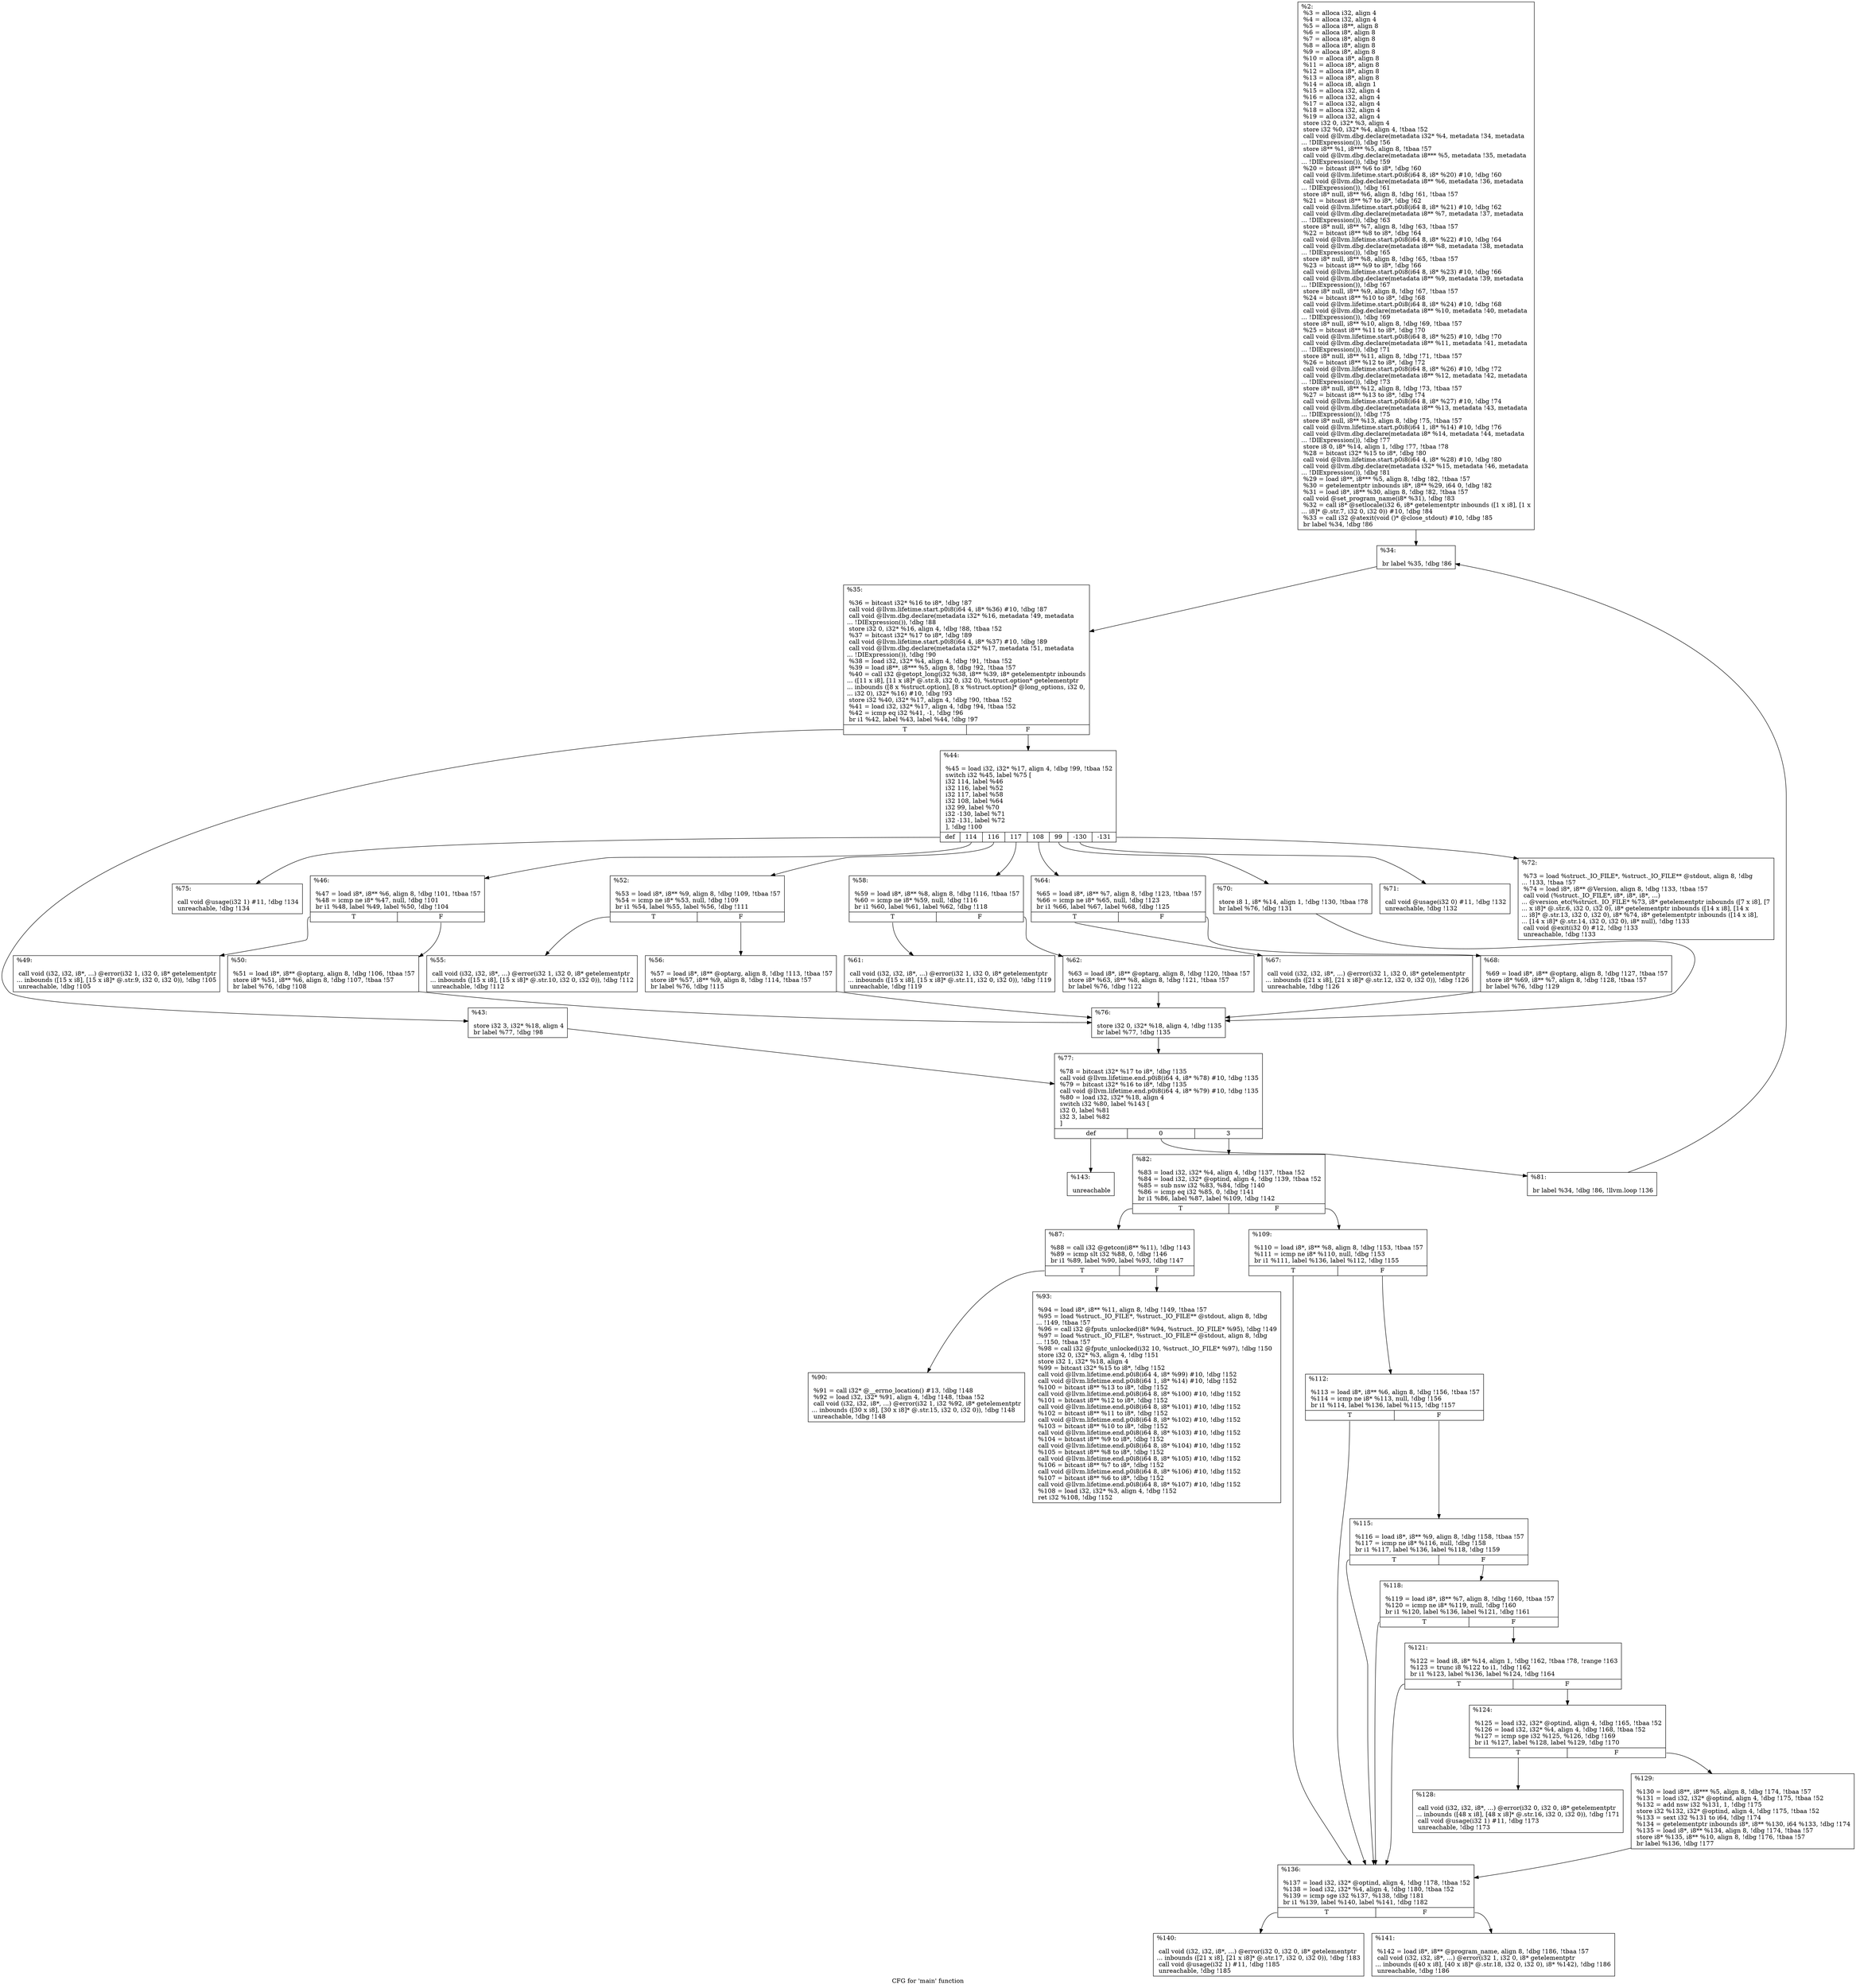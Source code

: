 digraph "CFG for 'main' function" {
	label="CFG for 'main' function";

	Node0x16ae920 [shape=record,label="{%2:\l  %3 = alloca i32, align 4\l  %4 = alloca i32, align 4\l  %5 = alloca i8**, align 8\l  %6 = alloca i8*, align 8\l  %7 = alloca i8*, align 8\l  %8 = alloca i8*, align 8\l  %9 = alloca i8*, align 8\l  %10 = alloca i8*, align 8\l  %11 = alloca i8*, align 8\l  %12 = alloca i8*, align 8\l  %13 = alloca i8*, align 8\l  %14 = alloca i8, align 1\l  %15 = alloca i32, align 4\l  %16 = alloca i32, align 4\l  %17 = alloca i32, align 4\l  %18 = alloca i32, align 4\l  %19 = alloca i32, align 4\l  store i32 0, i32* %3, align 4\l  store i32 %0, i32* %4, align 4, !tbaa !52\l  call void @llvm.dbg.declare(metadata i32* %4, metadata !34, metadata\l... !DIExpression()), !dbg !56\l  store i8** %1, i8*** %5, align 8, !tbaa !57\l  call void @llvm.dbg.declare(metadata i8*** %5, metadata !35, metadata\l... !DIExpression()), !dbg !59\l  %20 = bitcast i8** %6 to i8*, !dbg !60\l  call void @llvm.lifetime.start.p0i8(i64 8, i8* %20) #10, !dbg !60\l  call void @llvm.dbg.declare(metadata i8** %6, metadata !36, metadata\l... !DIExpression()), !dbg !61\l  store i8* null, i8** %6, align 8, !dbg !61, !tbaa !57\l  %21 = bitcast i8** %7 to i8*, !dbg !62\l  call void @llvm.lifetime.start.p0i8(i64 8, i8* %21) #10, !dbg !62\l  call void @llvm.dbg.declare(metadata i8** %7, metadata !37, metadata\l... !DIExpression()), !dbg !63\l  store i8* null, i8** %7, align 8, !dbg !63, !tbaa !57\l  %22 = bitcast i8** %8 to i8*, !dbg !64\l  call void @llvm.lifetime.start.p0i8(i64 8, i8* %22) #10, !dbg !64\l  call void @llvm.dbg.declare(metadata i8** %8, metadata !38, metadata\l... !DIExpression()), !dbg !65\l  store i8* null, i8** %8, align 8, !dbg !65, !tbaa !57\l  %23 = bitcast i8** %9 to i8*, !dbg !66\l  call void @llvm.lifetime.start.p0i8(i64 8, i8* %23) #10, !dbg !66\l  call void @llvm.dbg.declare(metadata i8** %9, metadata !39, metadata\l... !DIExpression()), !dbg !67\l  store i8* null, i8** %9, align 8, !dbg !67, !tbaa !57\l  %24 = bitcast i8** %10 to i8*, !dbg !68\l  call void @llvm.lifetime.start.p0i8(i64 8, i8* %24) #10, !dbg !68\l  call void @llvm.dbg.declare(metadata i8** %10, metadata !40, metadata\l... !DIExpression()), !dbg !69\l  store i8* null, i8** %10, align 8, !dbg !69, !tbaa !57\l  %25 = bitcast i8** %11 to i8*, !dbg !70\l  call void @llvm.lifetime.start.p0i8(i64 8, i8* %25) #10, !dbg !70\l  call void @llvm.dbg.declare(metadata i8** %11, metadata !41, metadata\l... !DIExpression()), !dbg !71\l  store i8* null, i8** %11, align 8, !dbg !71, !tbaa !57\l  %26 = bitcast i8** %12 to i8*, !dbg !72\l  call void @llvm.lifetime.start.p0i8(i64 8, i8* %26) #10, !dbg !72\l  call void @llvm.dbg.declare(metadata i8** %12, metadata !42, metadata\l... !DIExpression()), !dbg !73\l  store i8* null, i8** %12, align 8, !dbg !73, !tbaa !57\l  %27 = bitcast i8** %13 to i8*, !dbg !74\l  call void @llvm.lifetime.start.p0i8(i64 8, i8* %27) #10, !dbg !74\l  call void @llvm.dbg.declare(metadata i8** %13, metadata !43, metadata\l... !DIExpression()), !dbg !75\l  store i8* null, i8** %13, align 8, !dbg !75, !tbaa !57\l  call void @llvm.lifetime.start.p0i8(i64 1, i8* %14) #10, !dbg !76\l  call void @llvm.dbg.declare(metadata i8* %14, metadata !44, metadata\l... !DIExpression()), !dbg !77\l  store i8 0, i8* %14, align 1, !dbg !77, !tbaa !78\l  %28 = bitcast i32* %15 to i8*, !dbg !80\l  call void @llvm.lifetime.start.p0i8(i64 4, i8* %28) #10, !dbg !80\l  call void @llvm.dbg.declare(metadata i32* %15, metadata !46, metadata\l... !DIExpression()), !dbg !81\l  %29 = load i8**, i8*** %5, align 8, !dbg !82, !tbaa !57\l  %30 = getelementptr inbounds i8*, i8** %29, i64 0, !dbg !82\l  %31 = load i8*, i8** %30, align 8, !dbg !82, !tbaa !57\l  call void @set_program_name(i8* %31), !dbg !83\l  %32 = call i8* @setlocale(i32 6, i8* getelementptr inbounds ([1 x i8], [1 x\l... i8]* @.str.7, i32 0, i32 0)) #10, !dbg !84\l  %33 = call i32 @atexit(void ()* @close_stdout) #10, !dbg !85\l  br label %34, !dbg !86\l}"];
	Node0x16ae920 -> Node0x16aeac0;
	Node0x16aeac0 [shape=record,label="{%34:\l\l  br label %35, !dbg !86\l}"];
	Node0x16aeac0 -> Node0x16aeb10;
	Node0x16aeb10 [shape=record,label="{%35:\l\l  %36 = bitcast i32* %16 to i8*, !dbg !87\l  call void @llvm.lifetime.start.p0i8(i64 4, i8* %36) #10, !dbg !87\l  call void @llvm.dbg.declare(metadata i32* %16, metadata !49, metadata\l... !DIExpression()), !dbg !88\l  store i32 0, i32* %16, align 4, !dbg !88, !tbaa !52\l  %37 = bitcast i32* %17 to i8*, !dbg !89\l  call void @llvm.lifetime.start.p0i8(i64 4, i8* %37) #10, !dbg !89\l  call void @llvm.dbg.declare(metadata i32* %17, metadata !51, metadata\l... !DIExpression()), !dbg !90\l  %38 = load i32, i32* %4, align 4, !dbg !91, !tbaa !52\l  %39 = load i8**, i8*** %5, align 8, !dbg !92, !tbaa !57\l  %40 = call i32 @getopt_long(i32 %38, i8** %39, i8* getelementptr inbounds\l... ([11 x i8], [11 x i8]* @.str.8, i32 0, i32 0), %struct.option* getelementptr\l... inbounds ([8 x %struct.option], [8 x %struct.option]* @long_options, i32 0,\l... i32 0), i32* %16) #10, !dbg !93\l  store i32 %40, i32* %17, align 4, !dbg !90, !tbaa !52\l  %41 = load i32, i32* %17, align 4, !dbg !94, !tbaa !52\l  %42 = icmp eq i32 %41, -1, !dbg !96\l  br i1 %42, label %43, label %44, !dbg !97\l|{<s0>T|<s1>F}}"];
	Node0x16aeb10:s0 -> Node0x16aeb60;
	Node0x16aeb10:s1 -> Node0x16aebb0;
	Node0x16aeb60 [shape=record,label="{%43:\l\l  store i32 3, i32* %18, align 4\l  br label %77, !dbg !98\l}"];
	Node0x16aeb60 -> Node0x16af150;
	Node0x16aebb0 [shape=record,label="{%44:\l\l  %45 = load i32, i32* %17, align 4, !dbg !99, !tbaa !52\l  switch i32 %45, label %75 [\l    i32 114, label %46\l    i32 116, label %52\l    i32 117, label %58\l    i32 108, label %64\l    i32 99, label %70\l    i32 -130, label %71\l    i32 -131, label %72\l  ], !dbg !100\l|{<s0>def|<s1>114|<s2>116|<s3>117|<s4>108|<s5>99|<s6>-130|<s7>-131}}"];
	Node0x16aebb0:s0 -> Node0x16af0b0;
	Node0x16aebb0:s1 -> Node0x16aec00;
	Node0x16aebb0:s2 -> Node0x16aecf0;
	Node0x16aebb0:s3 -> Node0x16aede0;
	Node0x16aebb0:s4 -> Node0x16aeed0;
	Node0x16aebb0:s5 -> Node0x16aefc0;
	Node0x16aebb0:s6 -> Node0x16af010;
	Node0x16aebb0:s7 -> Node0x16af060;
	Node0x16aec00 [shape=record,label="{%46:\l\l  %47 = load i8*, i8** %6, align 8, !dbg !101, !tbaa !57\l  %48 = icmp ne i8* %47, null, !dbg !101\l  br i1 %48, label %49, label %50, !dbg !104\l|{<s0>T|<s1>F}}"];
	Node0x16aec00:s0 -> Node0x16aec50;
	Node0x16aec00:s1 -> Node0x16aeca0;
	Node0x16aec50 [shape=record,label="{%49:\l\l  call void (i32, i32, i8*, ...) @error(i32 1, i32 0, i8* getelementptr\l... inbounds ([15 x i8], [15 x i8]* @.str.9, i32 0, i32 0)), !dbg !105\l  unreachable, !dbg !105\l}"];
	Node0x16aeca0 [shape=record,label="{%50:\l\l  %51 = load i8*, i8** @optarg, align 8, !dbg !106, !tbaa !57\l  store i8* %51, i8** %6, align 8, !dbg !107, !tbaa !57\l  br label %76, !dbg !108\l}"];
	Node0x16aeca0 -> Node0x16af100;
	Node0x16aecf0 [shape=record,label="{%52:\l\l  %53 = load i8*, i8** %9, align 8, !dbg !109, !tbaa !57\l  %54 = icmp ne i8* %53, null, !dbg !109\l  br i1 %54, label %55, label %56, !dbg !111\l|{<s0>T|<s1>F}}"];
	Node0x16aecf0:s0 -> Node0x16aed40;
	Node0x16aecf0:s1 -> Node0x16aed90;
	Node0x16aed40 [shape=record,label="{%55:\l\l  call void (i32, i32, i8*, ...) @error(i32 1, i32 0, i8* getelementptr\l... inbounds ([15 x i8], [15 x i8]* @.str.10, i32 0, i32 0)), !dbg !112\l  unreachable, !dbg !112\l}"];
	Node0x16aed90 [shape=record,label="{%56:\l\l  %57 = load i8*, i8** @optarg, align 8, !dbg !113, !tbaa !57\l  store i8* %57, i8** %9, align 8, !dbg !114, !tbaa !57\l  br label %76, !dbg !115\l}"];
	Node0x16aed90 -> Node0x16af100;
	Node0x16aede0 [shape=record,label="{%58:\l\l  %59 = load i8*, i8** %8, align 8, !dbg !116, !tbaa !57\l  %60 = icmp ne i8* %59, null, !dbg !116\l  br i1 %60, label %61, label %62, !dbg !118\l|{<s0>T|<s1>F}}"];
	Node0x16aede0:s0 -> Node0x16aee30;
	Node0x16aede0:s1 -> Node0x16aee80;
	Node0x16aee30 [shape=record,label="{%61:\l\l  call void (i32, i32, i8*, ...) @error(i32 1, i32 0, i8* getelementptr\l... inbounds ([15 x i8], [15 x i8]* @.str.11, i32 0, i32 0)), !dbg !119\l  unreachable, !dbg !119\l}"];
	Node0x16aee80 [shape=record,label="{%62:\l\l  %63 = load i8*, i8** @optarg, align 8, !dbg !120, !tbaa !57\l  store i8* %63, i8** %8, align 8, !dbg !121, !tbaa !57\l  br label %76, !dbg !122\l}"];
	Node0x16aee80 -> Node0x16af100;
	Node0x16aeed0 [shape=record,label="{%64:\l\l  %65 = load i8*, i8** %7, align 8, !dbg !123, !tbaa !57\l  %66 = icmp ne i8* %65, null, !dbg !123\l  br i1 %66, label %67, label %68, !dbg !125\l|{<s0>T|<s1>F}}"];
	Node0x16aeed0:s0 -> Node0x16aef20;
	Node0x16aeed0:s1 -> Node0x16aef70;
	Node0x16aef20 [shape=record,label="{%67:\l\l  call void (i32, i32, i8*, ...) @error(i32 1, i32 0, i8* getelementptr\l... inbounds ([21 x i8], [21 x i8]* @.str.12, i32 0, i32 0)), !dbg !126\l  unreachable, !dbg !126\l}"];
	Node0x16aef70 [shape=record,label="{%68:\l\l  %69 = load i8*, i8** @optarg, align 8, !dbg !127, !tbaa !57\l  store i8* %69, i8** %7, align 8, !dbg !128, !tbaa !57\l  br label %76, !dbg !129\l}"];
	Node0x16aef70 -> Node0x16af100;
	Node0x16aefc0 [shape=record,label="{%70:\l\l  store i8 1, i8* %14, align 1, !dbg !130, !tbaa !78\l  br label %76, !dbg !131\l}"];
	Node0x16aefc0 -> Node0x16af100;
	Node0x16af010 [shape=record,label="{%71:\l\l  call void @usage(i32 0) #11, !dbg !132\l  unreachable, !dbg !132\l}"];
	Node0x16af060 [shape=record,label="{%72:\l\l  %73 = load %struct._IO_FILE*, %struct._IO_FILE** @stdout, align 8, !dbg\l... !133, !tbaa !57\l  %74 = load i8*, i8** @Version, align 8, !dbg !133, !tbaa !57\l  call void (%struct._IO_FILE*, i8*, i8*, i8*, ...)\l... @version_etc(%struct._IO_FILE* %73, i8* getelementptr inbounds ([7 x i8], [7\l... x i8]* @.str.6, i32 0, i32 0), i8* getelementptr inbounds ([14 x i8], [14 x\l... i8]* @.str.13, i32 0, i32 0), i8* %74, i8* getelementptr inbounds ([14 x i8],\l... [14 x i8]* @.str.14, i32 0, i32 0), i8* null), !dbg !133\l  call void @exit(i32 0) #12, !dbg !133\l  unreachable, !dbg !133\l}"];
	Node0x16af0b0 [shape=record,label="{%75:\l\l  call void @usage(i32 1) #11, !dbg !134\l  unreachable, !dbg !134\l}"];
	Node0x16af100 [shape=record,label="{%76:\l\l  store i32 0, i32* %18, align 4, !dbg !135\l  br label %77, !dbg !135\l}"];
	Node0x16af100 -> Node0x16af150;
	Node0x16af150 [shape=record,label="{%77:\l\l  %78 = bitcast i32* %17 to i8*, !dbg !135\l  call void @llvm.lifetime.end.p0i8(i64 4, i8* %78) #10, !dbg !135\l  %79 = bitcast i32* %16 to i8*, !dbg !135\l  call void @llvm.lifetime.end.p0i8(i64 4, i8* %79) #10, !dbg !135\l  %80 = load i32, i32* %18, align 4\l  switch i32 %80, label %143 [\l    i32 0, label %81\l    i32 3, label %82\l  ]\l|{<s0>def|<s1>0|<s2>3}}"];
	Node0x16af150:s0 -> Node0x16af6a0;
	Node0x16af150:s1 -> Node0x16af1a0;
	Node0x16af150:s2 -> Node0x16af1f0;
	Node0x16af1a0 [shape=record,label="{%81:\l\l  br label %34, !dbg !86, !llvm.loop !136\l}"];
	Node0x16af1a0 -> Node0x16aeac0;
	Node0x16af1f0 [shape=record,label="{%82:\l\l  %83 = load i32, i32* %4, align 4, !dbg !137, !tbaa !52\l  %84 = load i32, i32* @optind, align 4, !dbg !139, !tbaa !52\l  %85 = sub nsw i32 %83, %84, !dbg !140\l  %86 = icmp eq i32 %85, 0, !dbg !141\l  br i1 %86, label %87, label %109, !dbg !142\l|{<s0>T|<s1>F}}"];
	Node0x16af1f0:s0 -> Node0x16af240;
	Node0x16af1f0:s1 -> Node0x16af330;
	Node0x16af240 [shape=record,label="{%87:\l\l  %88 = call i32 @getcon(i8** %11), !dbg !143\l  %89 = icmp slt i32 %88, 0, !dbg !146\l  br i1 %89, label %90, label %93, !dbg !147\l|{<s0>T|<s1>F}}"];
	Node0x16af240:s0 -> Node0x16af290;
	Node0x16af240:s1 -> Node0x16af2e0;
	Node0x16af290 [shape=record,label="{%90:\l\l  %91 = call i32* @__errno_location() #13, !dbg !148\l  %92 = load i32, i32* %91, align 4, !dbg !148, !tbaa !52\l  call void (i32, i32, i8*, ...) @error(i32 1, i32 %92, i8* getelementptr\l... inbounds ([30 x i8], [30 x i8]* @.str.15, i32 0, i32 0)), !dbg !148\l  unreachable, !dbg !148\l}"];
	Node0x16af2e0 [shape=record,label="{%93:\l\l  %94 = load i8*, i8** %11, align 8, !dbg !149, !tbaa !57\l  %95 = load %struct._IO_FILE*, %struct._IO_FILE** @stdout, align 8, !dbg\l... !149, !tbaa !57\l  %96 = call i32 @fputs_unlocked(i8* %94, %struct._IO_FILE* %95), !dbg !149\l  %97 = load %struct._IO_FILE*, %struct._IO_FILE** @stdout, align 8, !dbg\l... !150, !tbaa !57\l  %98 = call i32 @fputc_unlocked(i32 10, %struct._IO_FILE* %97), !dbg !150\l  store i32 0, i32* %3, align 4, !dbg !151\l  store i32 1, i32* %18, align 4\l  %99 = bitcast i32* %15 to i8*, !dbg !152\l  call void @llvm.lifetime.end.p0i8(i64 4, i8* %99) #10, !dbg !152\l  call void @llvm.lifetime.end.p0i8(i64 1, i8* %14) #10, !dbg !152\l  %100 = bitcast i8** %13 to i8*, !dbg !152\l  call void @llvm.lifetime.end.p0i8(i64 8, i8* %100) #10, !dbg !152\l  %101 = bitcast i8** %12 to i8*, !dbg !152\l  call void @llvm.lifetime.end.p0i8(i64 8, i8* %101) #10, !dbg !152\l  %102 = bitcast i8** %11 to i8*, !dbg !152\l  call void @llvm.lifetime.end.p0i8(i64 8, i8* %102) #10, !dbg !152\l  %103 = bitcast i8** %10 to i8*, !dbg !152\l  call void @llvm.lifetime.end.p0i8(i64 8, i8* %103) #10, !dbg !152\l  %104 = bitcast i8** %9 to i8*, !dbg !152\l  call void @llvm.lifetime.end.p0i8(i64 8, i8* %104) #10, !dbg !152\l  %105 = bitcast i8** %8 to i8*, !dbg !152\l  call void @llvm.lifetime.end.p0i8(i64 8, i8* %105) #10, !dbg !152\l  %106 = bitcast i8** %7 to i8*, !dbg !152\l  call void @llvm.lifetime.end.p0i8(i64 8, i8* %106) #10, !dbg !152\l  %107 = bitcast i8** %6 to i8*, !dbg !152\l  call void @llvm.lifetime.end.p0i8(i64 8, i8* %107) #10, !dbg !152\l  %108 = load i32, i32* %3, align 4, !dbg !152\l  ret i32 %108, !dbg !152\l}"];
	Node0x16af330 [shape=record,label="{%109:\l\l  %110 = load i8*, i8** %8, align 8, !dbg !153, !tbaa !57\l  %111 = icmp ne i8* %110, null, !dbg !153\l  br i1 %111, label %136, label %112, !dbg !155\l|{<s0>T|<s1>F}}"];
	Node0x16af330:s0 -> Node0x16af5b0;
	Node0x16af330:s1 -> Node0x16af380;
	Node0x16af380 [shape=record,label="{%112:\l\l  %113 = load i8*, i8** %6, align 8, !dbg !156, !tbaa !57\l  %114 = icmp ne i8* %113, null, !dbg !156\l  br i1 %114, label %136, label %115, !dbg !157\l|{<s0>T|<s1>F}}"];
	Node0x16af380:s0 -> Node0x16af5b0;
	Node0x16af380:s1 -> Node0x16af3d0;
	Node0x16af3d0 [shape=record,label="{%115:\l\l  %116 = load i8*, i8** %9, align 8, !dbg !158, !tbaa !57\l  %117 = icmp ne i8* %116, null, !dbg !158\l  br i1 %117, label %136, label %118, !dbg !159\l|{<s0>T|<s1>F}}"];
	Node0x16af3d0:s0 -> Node0x16af5b0;
	Node0x16af3d0:s1 -> Node0x16af420;
	Node0x16af420 [shape=record,label="{%118:\l\l  %119 = load i8*, i8** %7, align 8, !dbg !160, !tbaa !57\l  %120 = icmp ne i8* %119, null, !dbg !160\l  br i1 %120, label %136, label %121, !dbg !161\l|{<s0>T|<s1>F}}"];
	Node0x16af420:s0 -> Node0x16af5b0;
	Node0x16af420:s1 -> Node0x16af470;
	Node0x16af470 [shape=record,label="{%121:\l\l  %122 = load i8, i8* %14, align 1, !dbg !162, !tbaa !78, !range !163\l  %123 = trunc i8 %122 to i1, !dbg !162\l  br i1 %123, label %136, label %124, !dbg !164\l|{<s0>T|<s1>F}}"];
	Node0x16af470:s0 -> Node0x16af5b0;
	Node0x16af470:s1 -> Node0x16af4c0;
	Node0x16af4c0 [shape=record,label="{%124:\l\l  %125 = load i32, i32* @optind, align 4, !dbg !165, !tbaa !52\l  %126 = load i32, i32* %4, align 4, !dbg !168, !tbaa !52\l  %127 = icmp sge i32 %125, %126, !dbg !169\l  br i1 %127, label %128, label %129, !dbg !170\l|{<s0>T|<s1>F}}"];
	Node0x16af4c0:s0 -> Node0x16af510;
	Node0x16af4c0:s1 -> Node0x16af560;
	Node0x16af510 [shape=record,label="{%128:\l\l  call void (i32, i32, i8*, ...) @error(i32 0, i32 0, i8* getelementptr\l... inbounds ([48 x i8], [48 x i8]* @.str.16, i32 0, i32 0)), !dbg !171\l  call void @usage(i32 1) #11, !dbg !173\l  unreachable, !dbg !173\l}"];
	Node0x16af560 [shape=record,label="{%129:\l\l  %130 = load i8**, i8*** %5, align 8, !dbg !174, !tbaa !57\l  %131 = load i32, i32* @optind, align 4, !dbg !175, !tbaa !52\l  %132 = add nsw i32 %131, 1, !dbg !175\l  store i32 %132, i32* @optind, align 4, !dbg !175, !tbaa !52\l  %133 = sext i32 %131 to i64, !dbg !174\l  %134 = getelementptr inbounds i8*, i8** %130, i64 %133, !dbg !174\l  %135 = load i8*, i8** %134, align 8, !dbg !174, !tbaa !57\l  store i8* %135, i8** %10, align 8, !dbg !176, !tbaa !57\l  br label %136, !dbg !177\l}"];
	Node0x16af560 -> Node0x16af5b0;
	Node0x16af5b0 [shape=record,label="{%136:\l\l  %137 = load i32, i32* @optind, align 4, !dbg !178, !tbaa !52\l  %138 = load i32, i32* %4, align 4, !dbg !180, !tbaa !52\l  %139 = icmp sge i32 %137, %138, !dbg !181\l  br i1 %139, label %140, label %141, !dbg !182\l|{<s0>T|<s1>F}}"];
	Node0x16af5b0:s0 -> Node0x16af600;
	Node0x16af5b0:s1 -> Node0x16af650;
	Node0x16af600 [shape=record,label="{%140:\l\l  call void (i32, i32, i8*, ...) @error(i32 0, i32 0, i8* getelementptr\l... inbounds ([21 x i8], [21 x i8]* @.str.17, i32 0, i32 0)), !dbg !183\l  call void @usage(i32 1) #11, !dbg !185\l  unreachable, !dbg !185\l}"];
	Node0x16af650 [shape=record,label="{%141:\l\l  %142 = load i8*, i8** @program_name, align 8, !dbg !186, !tbaa !57\l  call void (i32, i32, i8*, ...) @error(i32 1, i32 0, i8* getelementptr\l... inbounds ([40 x i8], [40 x i8]* @.str.18, i32 0, i32 0), i8* %142), !dbg !186\l  unreachable, !dbg !186\l}"];
	Node0x16af6a0 [shape=record,label="{%143:\l\l  unreachable\l}"];
}
